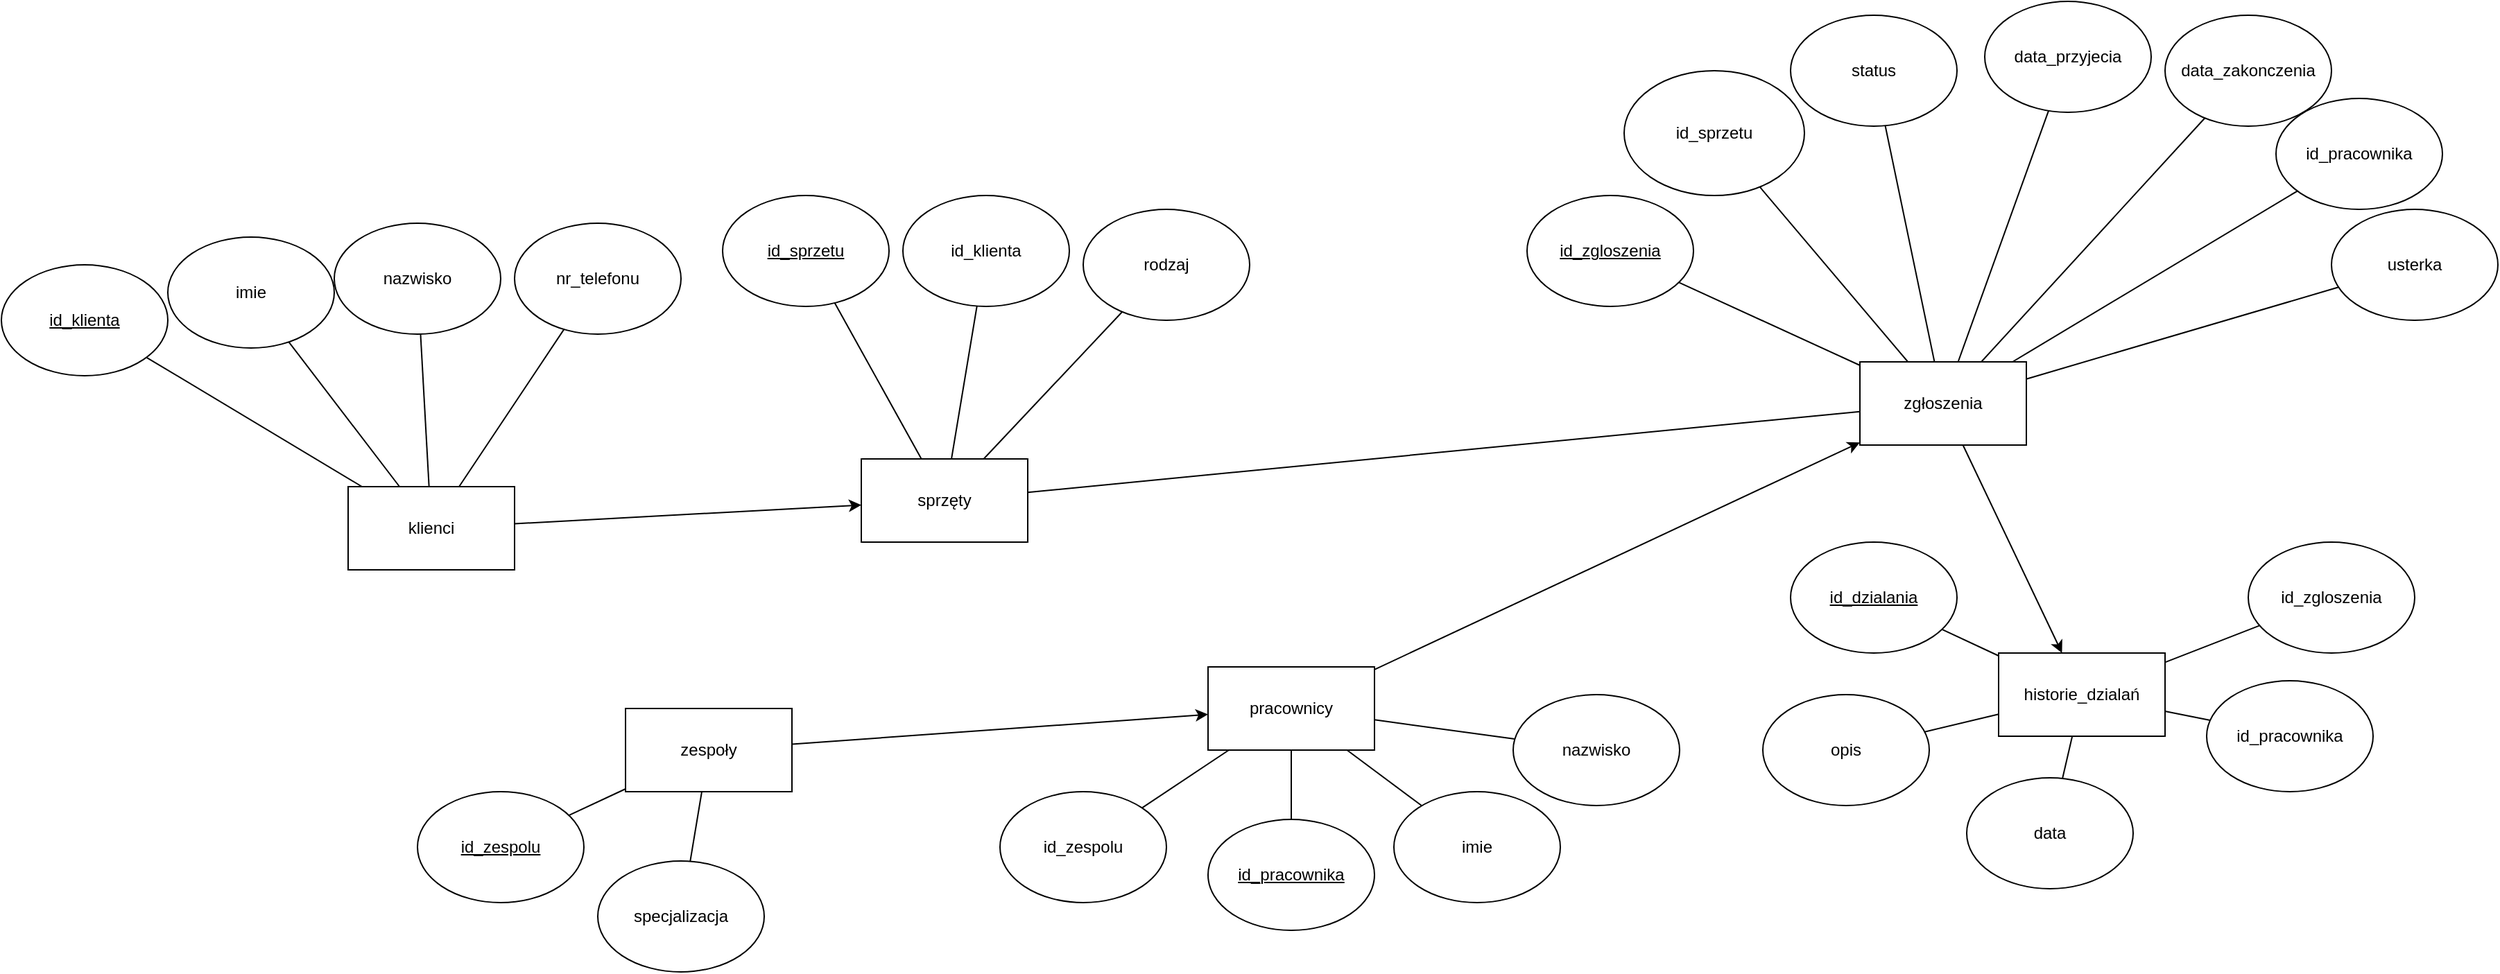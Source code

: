 <mxfile version="26.2.14">
  <diagram name="Strona-1" id="3gikFZh17QTlchzR9tAJ">
    <mxGraphModel dx="2391" dy="1265" grid="1" gridSize="10" guides="1" tooltips="1" connect="1" arrows="1" fold="1" page="1" pageScale="1" pageWidth="827" pageHeight="1169" math="0" shadow="0">
      <root>
        <mxCell id="0" />
        <mxCell id="1" parent="0" />
        <mxCell id="Yvp6jD7t4m_mrtLre_dv-1" value="klienci" style="rounded=0;whiteSpace=wrap;html=1;" parent="1" vertex="1">
          <mxGeometry x="290" y="390" width="120" height="60" as="geometry" />
        </mxCell>
        <mxCell id="Yvp6jD7t4m_mrtLre_dv-2" value="&lt;u&gt;id_klienta&lt;/u&gt;" style="ellipse;whiteSpace=wrap;html=1;" parent="1" vertex="1">
          <mxGeometry x="40" y="230" width="120" height="80" as="geometry" />
        </mxCell>
        <mxCell id="Yvp6jD7t4m_mrtLre_dv-3" value="imie" style="ellipse;whiteSpace=wrap;html=1;" parent="1" vertex="1">
          <mxGeometry x="160" y="210" width="120" height="80" as="geometry" />
        </mxCell>
        <mxCell id="Yvp6jD7t4m_mrtLre_dv-4" value="nazwisko" style="ellipse;whiteSpace=wrap;html=1;" parent="1" vertex="1">
          <mxGeometry x="280" y="200" width="120" height="80" as="geometry" />
        </mxCell>
        <mxCell id="Yvp6jD7t4m_mrtLre_dv-5" value="nr_telefonu" style="ellipse;whiteSpace=wrap;html=1;" parent="1" vertex="1">
          <mxGeometry x="410" y="200" width="120" height="80" as="geometry" />
        </mxCell>
        <mxCell id="Yvp6jD7t4m_mrtLre_dv-6" value="" style="endArrow=none;html=1;rounded=0;" parent="1" source="Yvp6jD7t4m_mrtLre_dv-1" target="Yvp6jD7t4m_mrtLre_dv-5" edge="1">
          <mxGeometry width="50" height="50" relative="1" as="geometry">
            <mxPoint x="1020" y="830" as="sourcePoint" />
            <mxPoint x="1070" y="780" as="targetPoint" />
          </mxGeometry>
        </mxCell>
        <mxCell id="Yvp6jD7t4m_mrtLre_dv-7" value="" style="endArrow=none;html=1;rounded=0;" parent="1" source="Yvp6jD7t4m_mrtLre_dv-2" target="Yvp6jD7t4m_mrtLre_dv-1" edge="1">
          <mxGeometry width="50" height="50" relative="1" as="geometry">
            <mxPoint x="660" y="550" as="sourcePoint" />
            <mxPoint x="710" y="500" as="targetPoint" />
          </mxGeometry>
        </mxCell>
        <mxCell id="Yvp6jD7t4m_mrtLre_dv-8" value="" style="endArrow=none;html=1;rounded=0;" parent="1" source="Yvp6jD7t4m_mrtLre_dv-3" target="Yvp6jD7t4m_mrtLre_dv-1" edge="1">
          <mxGeometry width="50" height="50" relative="1" as="geometry">
            <mxPoint x="800" y="660" as="sourcePoint" />
            <mxPoint x="850" y="610" as="targetPoint" />
          </mxGeometry>
        </mxCell>
        <mxCell id="Yvp6jD7t4m_mrtLre_dv-9" value="" style="endArrow=none;html=1;rounded=0;" parent="1" source="Yvp6jD7t4m_mrtLre_dv-1" target="Yvp6jD7t4m_mrtLre_dv-4" edge="1">
          <mxGeometry width="50" height="50" relative="1" as="geometry">
            <mxPoint x="900" y="650" as="sourcePoint" />
            <mxPoint x="950" y="600" as="targetPoint" />
          </mxGeometry>
        </mxCell>
        <mxCell id="Yvp6jD7t4m_mrtLre_dv-10" value="zgłoszenia" style="rounded=0;whiteSpace=wrap;html=1;" parent="1" vertex="1">
          <mxGeometry x="1380" y="300" width="120" height="60" as="geometry" />
        </mxCell>
        <mxCell id="Yvp6jD7t4m_mrtLre_dv-11" value="&lt;u&gt;id_zgloszenia&lt;/u&gt;" style="ellipse;whiteSpace=wrap;html=1;" parent="1" vertex="1">
          <mxGeometry x="1140" y="180" width="120" height="80" as="geometry" />
        </mxCell>
        <mxCell id="Yvp6jD7t4m_mrtLre_dv-12" value="id_sprzetu" style="ellipse;whiteSpace=wrap;html=1;" parent="1" vertex="1">
          <mxGeometry x="1210" y="90" width="130" height="90" as="geometry" />
        </mxCell>
        <mxCell id="Yvp6jD7t4m_mrtLre_dv-13" value="" style="endArrow=none;html=1;rounded=0;" parent="1" source="Yvp6jD7t4m_mrtLre_dv-10" target="Yvp6jD7t4m_mrtLre_dv-11" edge="1">
          <mxGeometry width="50" height="50" relative="1" as="geometry">
            <mxPoint x="1020" y="830" as="sourcePoint" />
            <mxPoint x="1070" y="780" as="targetPoint" />
          </mxGeometry>
        </mxCell>
        <mxCell id="Yvp6jD7t4m_mrtLre_dv-14" value="" style="endArrow=none;html=1;rounded=0;" parent="1" source="Yvp6jD7t4m_mrtLre_dv-12" target="Yvp6jD7t4m_mrtLre_dv-10" edge="1">
          <mxGeometry width="50" height="50" relative="1" as="geometry">
            <mxPoint x="870" y="800" as="sourcePoint" />
            <mxPoint x="920" y="750" as="targetPoint" />
          </mxGeometry>
        </mxCell>
        <mxCell id="Yvp6jD7t4m_mrtLre_dv-15" value="status" style="ellipse;whiteSpace=wrap;html=1;" parent="1" vertex="1">
          <mxGeometry x="1330" y="50" width="120" height="80" as="geometry" />
        </mxCell>
        <mxCell id="Yvp6jD7t4m_mrtLre_dv-16" value="" style="endArrow=none;html=1;rounded=0;" parent="1" source="Yvp6jD7t4m_mrtLre_dv-10" target="Yvp6jD7t4m_mrtLre_dv-15" edge="1">
          <mxGeometry width="50" height="50" relative="1" as="geometry">
            <mxPoint x="1240" y="650" as="sourcePoint" />
            <mxPoint x="1290" y="600" as="targetPoint" />
          </mxGeometry>
        </mxCell>
        <mxCell id="Yvp6jD7t4m_mrtLre_dv-17" value="pracownicy" style="rounded=0;whiteSpace=wrap;html=1;" parent="1" vertex="1">
          <mxGeometry x="910" y="520" width="120" height="60" as="geometry" />
        </mxCell>
        <mxCell id="Yvp6jD7t4m_mrtLre_dv-18" value="&lt;u&gt;id_pracownika&lt;/u&gt;" style="ellipse;whiteSpace=wrap;html=1;" parent="1" vertex="1">
          <mxGeometry x="910" y="630" width="120" height="80" as="geometry" />
        </mxCell>
        <mxCell id="Yvp6jD7t4m_mrtLre_dv-19" value="imie" style="ellipse;whiteSpace=wrap;html=1;" parent="1" vertex="1">
          <mxGeometry x="1044" y="610" width="120" height="80" as="geometry" />
        </mxCell>
        <mxCell id="Yvp6jD7t4m_mrtLre_dv-20" value="nazwisko" style="ellipse;whiteSpace=wrap;html=1;" parent="1" vertex="1">
          <mxGeometry x="1130" y="540" width="120" height="80" as="geometry" />
        </mxCell>
        <mxCell id="Yvp6jD7t4m_mrtLre_dv-21" value="" style="endArrow=none;html=1;rounded=0;" parent="1" source="Yvp6jD7t4m_mrtLre_dv-18" target="Yvp6jD7t4m_mrtLre_dv-17" edge="1">
          <mxGeometry width="50" height="50" relative="1" as="geometry">
            <mxPoint x="730" y="840" as="sourcePoint" />
            <mxPoint x="780" y="790" as="targetPoint" />
          </mxGeometry>
        </mxCell>
        <mxCell id="Yvp6jD7t4m_mrtLre_dv-22" value="" style="endArrow=none;html=1;rounded=0;" parent="1" source="Yvp6jD7t4m_mrtLre_dv-19" target="Yvp6jD7t4m_mrtLre_dv-17" edge="1">
          <mxGeometry width="50" height="50" relative="1" as="geometry">
            <mxPoint x="730" y="820" as="sourcePoint" />
            <mxPoint x="780" y="770" as="targetPoint" />
          </mxGeometry>
        </mxCell>
        <mxCell id="Yvp6jD7t4m_mrtLre_dv-23" value="" style="endArrow=none;html=1;rounded=0;" parent="1" source="Yvp6jD7t4m_mrtLre_dv-17" target="Yvp6jD7t4m_mrtLre_dv-20" edge="1">
          <mxGeometry width="50" height="50" relative="1" as="geometry">
            <mxPoint x="1040" y="790" as="sourcePoint" />
            <mxPoint x="1090" y="740" as="targetPoint" />
          </mxGeometry>
        </mxCell>
        <mxCell id="Yvp6jD7t4m_mrtLre_dv-24" value="data_przyjecia" style="ellipse;whiteSpace=wrap;html=1;" parent="1" vertex="1">
          <mxGeometry x="1470" y="40" width="120" height="80" as="geometry" />
        </mxCell>
        <mxCell id="Yvp6jD7t4m_mrtLre_dv-25" value="data_zakonczenia" style="ellipse;whiteSpace=wrap;html=1;" parent="1" vertex="1">
          <mxGeometry x="1600" y="50" width="120" height="80" as="geometry" />
        </mxCell>
        <mxCell id="Yvp6jD7t4m_mrtLre_dv-26" value="" style="endArrow=none;html=1;rounded=0;" parent="1" source="Yvp6jD7t4m_mrtLre_dv-10" target="Yvp6jD7t4m_mrtLre_dv-24" edge="1">
          <mxGeometry width="50" height="50" relative="1" as="geometry">
            <mxPoint x="1260" y="640" as="sourcePoint" />
            <mxPoint x="1310" y="590" as="targetPoint" />
          </mxGeometry>
        </mxCell>
        <mxCell id="Yvp6jD7t4m_mrtLre_dv-27" value="" style="endArrow=none;html=1;rounded=0;" parent="1" source="Yvp6jD7t4m_mrtLre_dv-25" target="Yvp6jD7t4m_mrtLre_dv-10" edge="1">
          <mxGeometry width="50" height="50" relative="1" as="geometry">
            <mxPoint x="1220" y="650" as="sourcePoint" />
            <mxPoint x="1270" y="600" as="targetPoint" />
          </mxGeometry>
        </mxCell>
        <mxCell id="Yvp6jD7t4m_mrtLre_dv-28" value="id_pracownika" style="ellipse;whiteSpace=wrap;html=1;" parent="1" vertex="1">
          <mxGeometry x="1680" y="110" width="120" height="80" as="geometry" />
        </mxCell>
        <mxCell id="Yvp6jD7t4m_mrtLre_dv-29" value="" style="endArrow=none;html=1;rounded=0;" parent="1" source="Yvp6jD7t4m_mrtLre_dv-10" target="Yvp6jD7t4m_mrtLre_dv-28" edge="1">
          <mxGeometry width="50" height="50" relative="1" as="geometry">
            <mxPoint x="1280" y="520.004" as="sourcePoint" />
            <mxPoint x="1515.76" y="407.64" as="targetPoint" />
            <Array as="points" />
          </mxGeometry>
        </mxCell>
        <mxCell id="Yvp6jD7t4m_mrtLre_dv-30" value="sprzęty" style="rounded=0;whiteSpace=wrap;html=1;" parent="1" vertex="1">
          <mxGeometry x="660" y="370" width="120" height="60" as="geometry" />
        </mxCell>
        <mxCell id="Yvp6jD7t4m_mrtLre_dv-31" value="id_klienta" style="ellipse;whiteSpace=wrap;html=1;" parent="1" vertex="1">
          <mxGeometry x="690" y="180" width="120" height="80" as="geometry" />
        </mxCell>
        <mxCell id="Yvp6jD7t4m_mrtLre_dv-32" value="" style="endArrow=none;html=1;rounded=0;" parent="1" source="Yvp6jD7t4m_mrtLre_dv-31" target="Yvp6jD7t4m_mrtLre_dv-30" edge="1">
          <mxGeometry width="50" height="50" relative="1" as="geometry">
            <mxPoint x="1450" y="770" as="sourcePoint" />
            <mxPoint x="1500" y="720" as="targetPoint" />
          </mxGeometry>
        </mxCell>
        <mxCell id="Yvp6jD7t4m_mrtLre_dv-33" value="" style="endArrow=none;html=1;rounded=0;" parent="1" source="Yvp6jD7t4m_mrtLre_dv-34" target="Yvp6jD7t4m_mrtLre_dv-30" edge="1">
          <mxGeometry width="50" height="50" relative="1" as="geometry">
            <mxPoint x="1300" y="950" as="sourcePoint" />
            <mxPoint x="1350" y="900" as="targetPoint" />
          </mxGeometry>
        </mxCell>
        <mxCell id="Yvp6jD7t4m_mrtLre_dv-34" value="rodzaj" style="ellipse;whiteSpace=wrap;html=1;" parent="1" vertex="1">
          <mxGeometry x="820" y="190" width="120" height="80" as="geometry" />
        </mxCell>
        <mxCell id="Yvp6jD7t4m_mrtLre_dv-35" value="&lt;u&gt;id_sprzetu&lt;/u&gt;" style="ellipse;whiteSpace=wrap;html=1;" parent="1" vertex="1">
          <mxGeometry x="560" y="180" width="120" height="80" as="geometry" />
        </mxCell>
        <mxCell id="Yvp6jD7t4m_mrtLre_dv-36" value="" style="endArrow=none;html=1;rounded=0;" parent="1" source="Yvp6jD7t4m_mrtLre_dv-30" target="Yvp6jD7t4m_mrtLre_dv-35" edge="1">
          <mxGeometry width="50" height="50" relative="1" as="geometry">
            <mxPoint x="1590" y="820" as="sourcePoint" />
            <mxPoint x="1640" y="770" as="targetPoint" />
          </mxGeometry>
        </mxCell>
        <mxCell id="Yvp6jD7t4m_mrtLre_dv-37" value="" style="endArrow=classic;html=1;rounded=0;" parent="1" source="Yvp6jD7t4m_mrtLre_dv-1" target="Yvp6jD7t4m_mrtLre_dv-30" edge="1">
          <mxGeometry width="50" height="50" relative="1" as="geometry">
            <mxPoint x="950" y="240" as="sourcePoint" />
            <mxPoint x="1000" y="190" as="targetPoint" />
          </mxGeometry>
        </mxCell>
        <mxCell id="Yvp6jD7t4m_mrtLre_dv-38" value="usterka" style="ellipse;whiteSpace=wrap;html=1;" parent="1" vertex="1">
          <mxGeometry x="1720" y="190" width="120" height="80" as="geometry" />
        </mxCell>
        <mxCell id="Yvp6jD7t4m_mrtLre_dv-39" value="" style="endArrow=none;html=1;rounded=0;" parent="1" source="Yvp6jD7t4m_mrtLre_dv-10" target="Yvp6jD7t4m_mrtLre_dv-38" edge="1">
          <mxGeometry width="50" height="50" relative="1" as="geometry">
            <mxPoint x="2006.1" y="310" as="sourcePoint" />
            <mxPoint x="2190" y="270" as="targetPoint" />
          </mxGeometry>
        </mxCell>
        <mxCell id="Yvp6jD7t4m_mrtLre_dv-40" value="historie_dzialań" style="rounded=0;whiteSpace=wrap;html=1;" parent="1" vertex="1">
          <mxGeometry x="1480" y="510" width="120" height="60" as="geometry" />
        </mxCell>
        <mxCell id="Yvp6jD7t4m_mrtLre_dv-41" value="id_zgloszenia" style="ellipse;whiteSpace=wrap;html=1;" parent="1" vertex="1">
          <mxGeometry x="1660" y="430" width="120" height="80" as="geometry" />
        </mxCell>
        <mxCell id="Yvp6jD7t4m_mrtLre_dv-42" value="id_pracownika" style="ellipse;whiteSpace=wrap;html=1;" parent="1" vertex="1">
          <mxGeometry x="1630" y="530" width="120" height="80" as="geometry" />
        </mxCell>
        <mxCell id="Yvp6jD7t4m_mrtLre_dv-43" value="data" style="ellipse;whiteSpace=wrap;html=1;" parent="1" vertex="1">
          <mxGeometry x="1457" y="600" width="120" height="80" as="geometry" />
        </mxCell>
        <mxCell id="Yvp6jD7t4m_mrtLre_dv-44" value="opis" style="ellipse;whiteSpace=wrap;html=1;" parent="1" vertex="1">
          <mxGeometry x="1310" y="540" width="120" height="80" as="geometry" />
        </mxCell>
        <mxCell id="Yvp6jD7t4m_mrtLre_dv-45" value="" style="endArrow=none;html=1;rounded=0;" parent="1" source="Yvp6jD7t4m_mrtLre_dv-44" target="Yvp6jD7t4m_mrtLre_dv-40" edge="1">
          <mxGeometry width="50" height="50" relative="1" as="geometry">
            <mxPoint x="1320" y="540" as="sourcePoint" />
            <mxPoint x="1370" y="490" as="targetPoint" />
          </mxGeometry>
        </mxCell>
        <mxCell id="Yvp6jD7t4m_mrtLre_dv-46" value="" style="endArrow=none;html=1;rounded=0;" parent="1" source="Yvp6jD7t4m_mrtLre_dv-43" target="Yvp6jD7t4m_mrtLre_dv-40" edge="1">
          <mxGeometry width="50" height="50" relative="1" as="geometry">
            <mxPoint x="1400" y="690" as="sourcePoint" />
            <mxPoint x="1450" y="640" as="targetPoint" />
          </mxGeometry>
        </mxCell>
        <mxCell id="Yvp6jD7t4m_mrtLre_dv-47" value="" style="endArrow=none;html=1;rounded=0;" parent="1" source="Yvp6jD7t4m_mrtLre_dv-40" target="Yvp6jD7t4m_mrtLre_dv-41" edge="1">
          <mxGeometry width="50" height="50" relative="1" as="geometry">
            <mxPoint x="1460" y="440" as="sourcePoint" />
            <mxPoint x="1510" y="390" as="targetPoint" />
          </mxGeometry>
        </mxCell>
        <mxCell id="Yvp6jD7t4m_mrtLre_dv-48" value="" style="endArrow=none;html=1;rounded=0;" parent="1" source="Yvp6jD7t4m_mrtLre_dv-40" target="Yvp6jD7t4m_mrtLre_dv-42" edge="1">
          <mxGeometry width="50" height="50" relative="1" as="geometry">
            <mxPoint x="1710" y="670" as="sourcePoint" />
            <mxPoint x="1760" y="620" as="targetPoint" />
          </mxGeometry>
        </mxCell>
        <mxCell id="Yvp6jD7t4m_mrtLre_dv-49" value="" style="endArrow=classic;html=1;rounded=0;" parent="1" source="Yvp6jD7t4m_mrtLre_dv-10" target="Yvp6jD7t4m_mrtLre_dv-40" edge="1">
          <mxGeometry width="50" height="50" relative="1" as="geometry">
            <mxPoint x="1430" y="460" as="sourcePoint" />
            <mxPoint x="1480" y="410" as="targetPoint" />
          </mxGeometry>
        </mxCell>
        <mxCell id="Yvp6jD7t4m_mrtLre_dv-50" value="&lt;u&gt;id_dzialania&lt;/u&gt;" style="ellipse;whiteSpace=wrap;html=1;" parent="1" vertex="1">
          <mxGeometry x="1330" y="430" width="120" height="80" as="geometry" />
        </mxCell>
        <mxCell id="Yvp6jD7t4m_mrtLre_dv-51" value="" style="endArrow=none;html=1;rounded=0;" parent="1" source="Yvp6jD7t4m_mrtLre_dv-50" target="Yvp6jD7t4m_mrtLre_dv-40" edge="1">
          <mxGeometry width="50" height="50" relative="1" as="geometry">
            <mxPoint x="1440" y="780" as="sourcePoint" />
            <mxPoint x="1490" y="730" as="targetPoint" />
          </mxGeometry>
        </mxCell>
        <mxCell id="Yvp6jD7t4m_mrtLre_dv-52" value="" style="endArrow=none;html=1;rounded=0;" parent="1" source="Yvp6jD7t4m_mrtLre_dv-30" target="Yvp6jD7t4m_mrtLre_dv-10" edge="1">
          <mxGeometry width="50" height="50" relative="1" as="geometry">
            <mxPoint x="990" y="370" as="sourcePoint" />
            <mxPoint x="1040" y="320" as="targetPoint" />
          </mxGeometry>
        </mxCell>
        <mxCell id="Yvp6jD7t4m_mrtLre_dv-53" value="" style="endArrow=classic;html=1;rounded=0;" parent="1" source="Yvp6jD7t4m_mrtLre_dv-17" target="Yvp6jD7t4m_mrtLre_dv-10" edge="1">
          <mxGeometry width="50" height="50" relative="1" as="geometry">
            <mxPoint x="980" y="590" as="sourcePoint" />
            <mxPoint x="1030" y="540" as="targetPoint" />
          </mxGeometry>
        </mxCell>
        <mxCell id="Yvp6jD7t4m_mrtLre_dv-54" value="zespoły" style="rounded=0;whiteSpace=wrap;html=1;" parent="1" vertex="1">
          <mxGeometry x="490" y="550" width="120" height="60" as="geometry" />
        </mxCell>
        <mxCell id="Yvp6jD7t4m_mrtLre_dv-55" value="&lt;u&gt;id_zespolu&lt;/u&gt;" style="ellipse;whiteSpace=wrap;html=1;" parent="1" vertex="1">
          <mxGeometry x="340" y="610" width="120" height="80" as="geometry" />
        </mxCell>
        <mxCell id="Yvp6jD7t4m_mrtLre_dv-56" value="" style="endArrow=none;html=1;rounded=0;" parent="1" source="Yvp6jD7t4m_mrtLre_dv-55" target="Yvp6jD7t4m_mrtLre_dv-54" edge="1">
          <mxGeometry width="50" height="50" relative="1" as="geometry">
            <mxPoint x="370" y="650" as="sourcePoint" />
            <mxPoint x="420" y="600" as="targetPoint" />
          </mxGeometry>
        </mxCell>
        <mxCell id="Yvp6jD7t4m_mrtLre_dv-57" value="specjalizacja" style="ellipse;whiteSpace=wrap;html=1;" parent="1" vertex="1">
          <mxGeometry x="470" y="660" width="120" height="80" as="geometry" />
        </mxCell>
        <mxCell id="Yvp6jD7t4m_mrtLre_dv-58" value="" style="endArrow=none;html=1;rounded=0;" parent="1" source="Yvp6jD7t4m_mrtLre_dv-57" target="Yvp6jD7t4m_mrtLre_dv-54" edge="1">
          <mxGeometry width="50" height="50" relative="1" as="geometry">
            <mxPoint x="680" y="580" as="sourcePoint" />
            <mxPoint x="730" y="530" as="targetPoint" />
          </mxGeometry>
        </mxCell>
        <mxCell id="Yvp6jD7t4m_mrtLre_dv-59" value="" style="endArrow=classic;html=1;rounded=0;" parent="1" source="Yvp6jD7t4m_mrtLre_dv-54" target="Yvp6jD7t4m_mrtLre_dv-17" edge="1">
          <mxGeometry width="50" height="50" relative="1" as="geometry">
            <mxPoint x="690" y="590" as="sourcePoint" />
            <mxPoint x="740" y="540" as="targetPoint" />
          </mxGeometry>
        </mxCell>
        <mxCell id="Yvp6jD7t4m_mrtLre_dv-60" value="id_zespolu" style="ellipse;whiteSpace=wrap;html=1;" parent="1" vertex="1">
          <mxGeometry x="760" y="610" width="120" height="80" as="geometry" />
        </mxCell>
        <mxCell id="Yvp6jD7t4m_mrtLre_dv-61" value="" style="endArrow=none;html=1;rounded=0;" parent="1" source="Yvp6jD7t4m_mrtLre_dv-60" target="Yvp6jD7t4m_mrtLre_dv-17" edge="1">
          <mxGeometry width="50" height="50" relative="1" as="geometry">
            <mxPoint x="830" y="620" as="sourcePoint" />
            <mxPoint x="880" y="570" as="targetPoint" />
          </mxGeometry>
        </mxCell>
      </root>
    </mxGraphModel>
  </diagram>
</mxfile>
